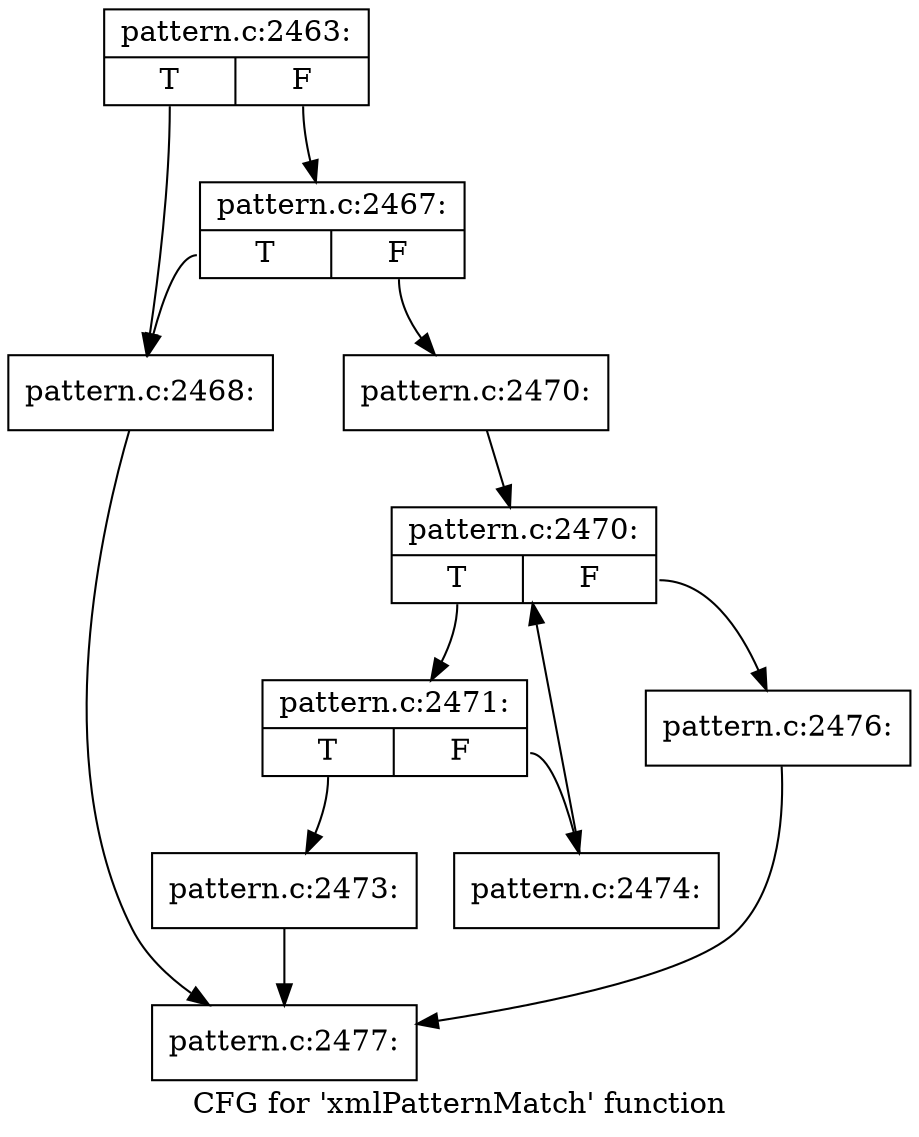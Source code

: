 digraph "CFG for 'xmlPatternMatch' function" {
	label="CFG for 'xmlPatternMatch' function";

	Node0x4638050 [shape=record,label="{pattern.c:2463:|{<s0>T|<s1>F}}"];
	Node0x4638050:s0 -> Node0x461eca0;
	Node0x4638050:s1 -> Node0x4619640;
	Node0x4619640 [shape=record,label="{pattern.c:2467:|{<s0>T|<s1>F}}"];
	Node0x4619640:s0 -> Node0x461eca0;
	Node0x4619640:s1 -> Node0x46195f0;
	Node0x461eca0 [shape=record,label="{pattern.c:2468:}"];
	Node0x461eca0 -> Node0x4637f80;
	Node0x46195f0 [shape=record,label="{pattern.c:2470:}"];
	Node0x46195f0 -> Node0x46435a0;
	Node0x46435a0 [shape=record,label="{pattern.c:2470:|{<s0>T|<s1>F}}"];
	Node0x46435a0:s0 -> Node0x4643990;
	Node0x46435a0:s1 -> Node0x46437c0;
	Node0x4643990 [shape=record,label="{pattern.c:2471:|{<s0>T|<s1>F}}"];
	Node0x4643990:s0 -> Node0x4644350;
	Node0x4643990:s1 -> Node0x4644680;
	Node0x4644350 [shape=record,label="{pattern.c:2473:}"];
	Node0x4644350 -> Node0x4637f80;
	Node0x4644680 [shape=record,label="{pattern.c:2474:}"];
	Node0x4644680 -> Node0x46435a0;
	Node0x46437c0 [shape=record,label="{pattern.c:2476:}"];
	Node0x46437c0 -> Node0x4637f80;
	Node0x4637f80 [shape=record,label="{pattern.c:2477:}"];
}
